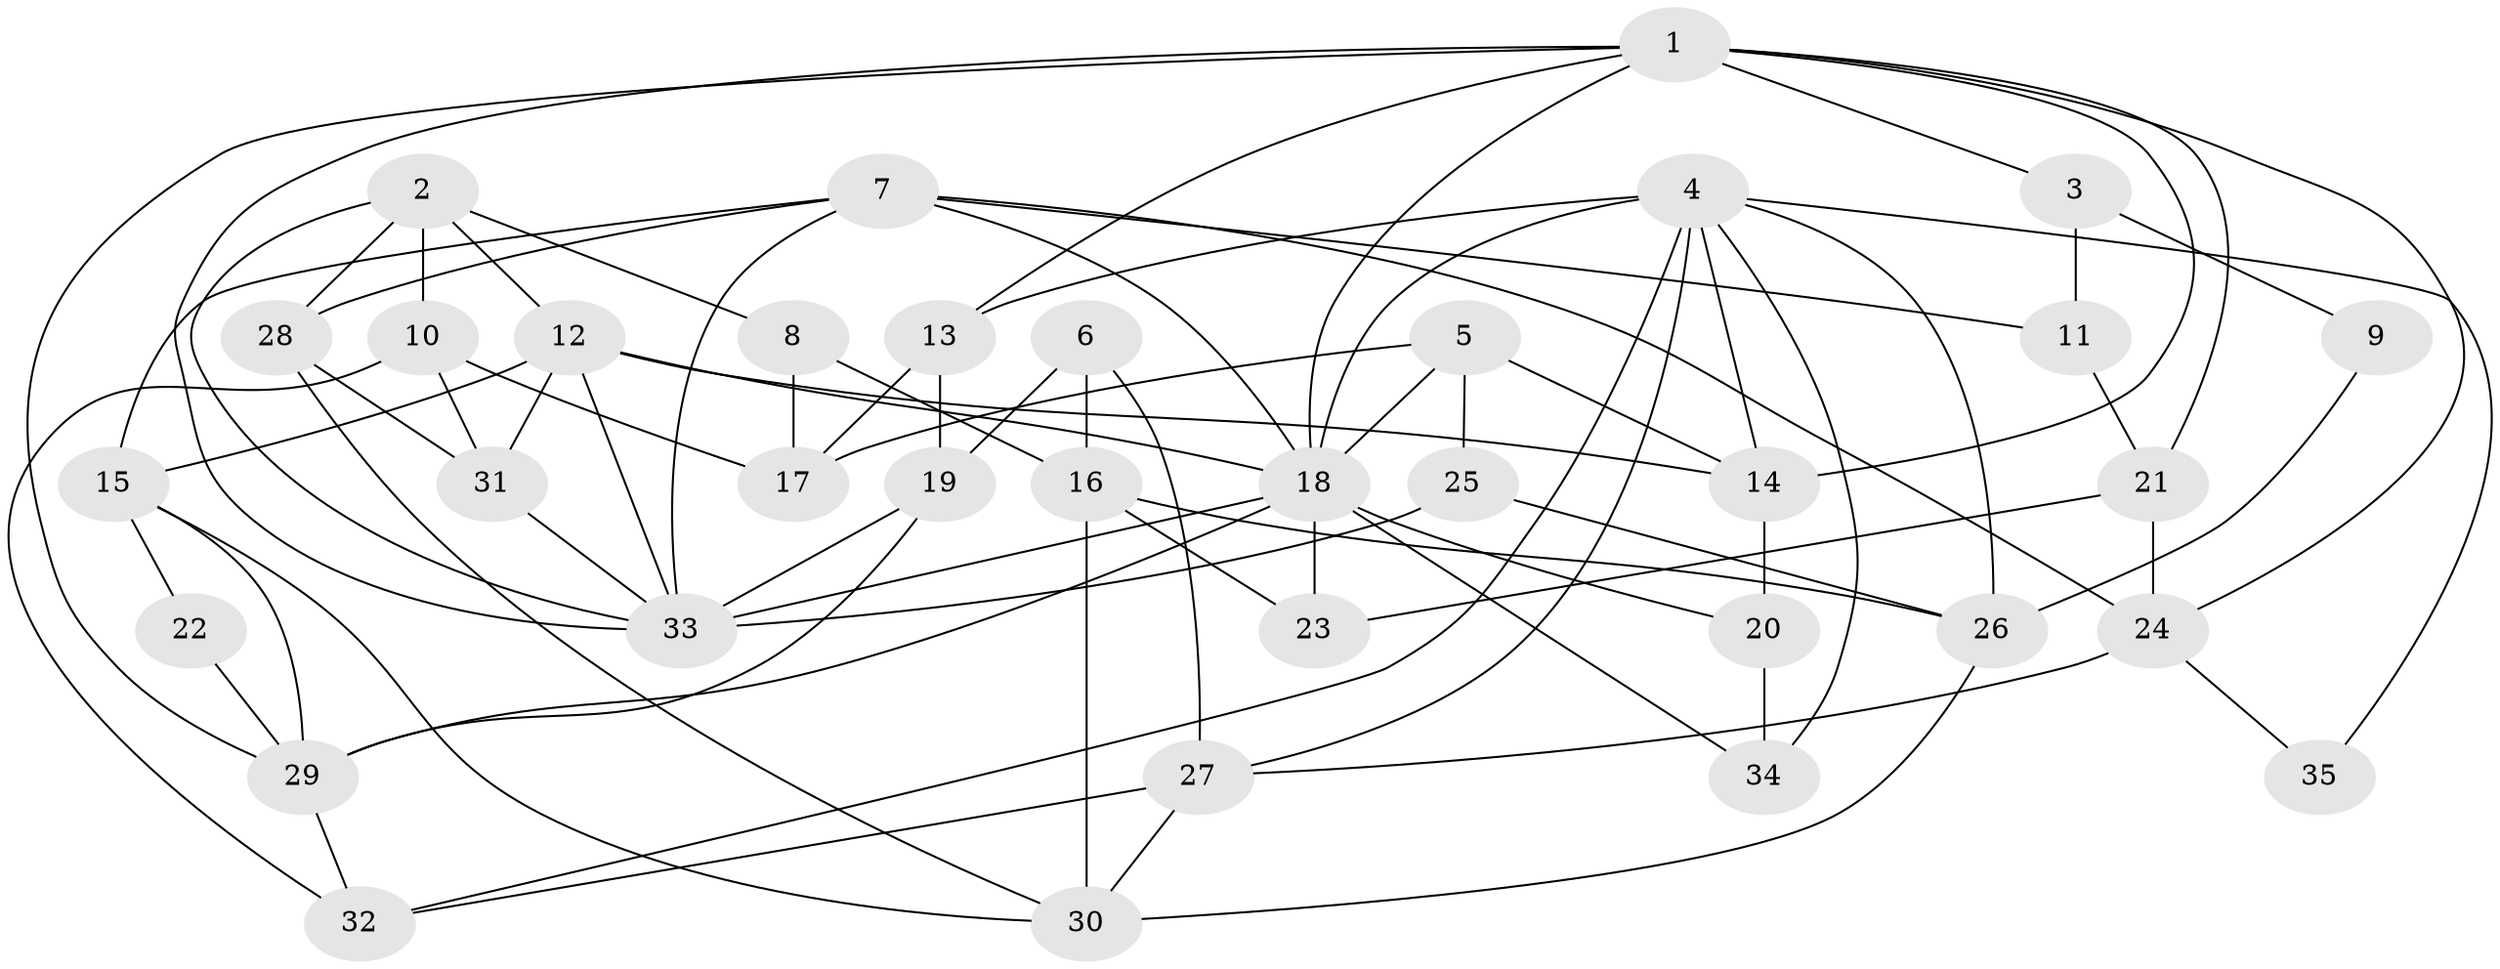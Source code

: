 // original degree distribution, {7: 0.1, 5: 0.16, 3: 0.42, 8: 0.02, 6: 0.06, 2: 0.12, 4: 0.12}
// Generated by graph-tools (version 1.1) at 2025/37/03/04/25 23:37:12]
// undirected, 35 vertices, 79 edges
graph export_dot {
  node [color=gray90,style=filled];
  1;
  2;
  3;
  4;
  5;
  6;
  7;
  8;
  9;
  10;
  11;
  12;
  13;
  14;
  15;
  16;
  17;
  18;
  19;
  20;
  21;
  22;
  23;
  24;
  25;
  26;
  27;
  28;
  29;
  30;
  31;
  32;
  33;
  34;
  35;
  1 -- 3 [weight=1.0];
  1 -- 13 [weight=1.0];
  1 -- 14 [weight=1.0];
  1 -- 18 [weight=1.0];
  1 -- 21 [weight=1.0];
  1 -- 24 [weight=1.0];
  1 -- 29 [weight=1.0];
  1 -- 33 [weight=1.0];
  2 -- 8 [weight=1.0];
  2 -- 10 [weight=1.0];
  2 -- 12 [weight=1.0];
  2 -- 28 [weight=1.0];
  2 -- 33 [weight=1.0];
  3 -- 9 [weight=1.0];
  3 -- 11 [weight=1.0];
  4 -- 13 [weight=1.0];
  4 -- 14 [weight=1.0];
  4 -- 18 [weight=1.0];
  4 -- 26 [weight=1.0];
  4 -- 27 [weight=1.0];
  4 -- 32 [weight=1.0];
  4 -- 34 [weight=1.0];
  4 -- 35 [weight=1.0];
  5 -- 14 [weight=2.0];
  5 -- 17 [weight=1.0];
  5 -- 18 [weight=2.0];
  5 -- 25 [weight=1.0];
  6 -- 16 [weight=1.0];
  6 -- 19 [weight=1.0];
  6 -- 27 [weight=1.0];
  7 -- 11 [weight=1.0];
  7 -- 15 [weight=1.0];
  7 -- 18 [weight=1.0];
  7 -- 24 [weight=1.0];
  7 -- 28 [weight=1.0];
  7 -- 33 [weight=1.0];
  8 -- 16 [weight=1.0];
  8 -- 17 [weight=1.0];
  9 -- 26 [weight=1.0];
  10 -- 17 [weight=1.0];
  10 -- 31 [weight=1.0];
  10 -- 32 [weight=1.0];
  11 -- 21 [weight=1.0];
  12 -- 14 [weight=1.0];
  12 -- 15 [weight=2.0];
  12 -- 18 [weight=1.0];
  12 -- 31 [weight=1.0];
  12 -- 33 [weight=1.0];
  13 -- 17 [weight=2.0];
  13 -- 19 [weight=1.0];
  14 -- 20 [weight=1.0];
  15 -- 22 [weight=1.0];
  15 -- 29 [weight=1.0];
  15 -- 30 [weight=1.0];
  16 -- 23 [weight=1.0];
  16 -- 26 [weight=1.0];
  16 -- 30 [weight=1.0];
  18 -- 20 [weight=1.0];
  18 -- 23 [weight=1.0];
  18 -- 29 [weight=1.0];
  18 -- 33 [weight=1.0];
  18 -- 34 [weight=1.0];
  19 -- 29 [weight=1.0];
  19 -- 33 [weight=1.0];
  20 -- 34 [weight=1.0];
  21 -- 23 [weight=1.0];
  21 -- 24 [weight=1.0];
  22 -- 29 [weight=1.0];
  24 -- 27 [weight=1.0];
  24 -- 35 [weight=1.0];
  25 -- 26 [weight=1.0];
  25 -- 33 [weight=1.0];
  26 -- 30 [weight=1.0];
  27 -- 30 [weight=1.0];
  27 -- 32 [weight=1.0];
  28 -- 30 [weight=1.0];
  28 -- 31 [weight=1.0];
  29 -- 32 [weight=1.0];
  31 -- 33 [weight=1.0];
}
